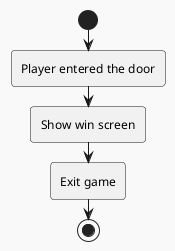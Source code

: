 @startuml
!theme mars


start
:Player entered the door;
:Show win screen;
:Exit game;
stop;


@enduml

